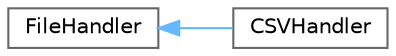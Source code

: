 digraph "Graphical Class Hierarchy"
{
 // LATEX_PDF_SIZE
  bgcolor="transparent";
  edge [fontname=Helvetica,fontsize=10,labelfontname=Helvetica,labelfontsize=10];
  node [fontname=Helvetica,fontsize=10,shape=box,height=0.2,width=0.4];
  rankdir="LR";
  Node0 [id="Node000000",label="FileHandler",height=0.2,width=0.4,color="grey40", fillcolor="white", style="filled",URL="$class_file_handler.html",tooltip=" "];
  Node0 -> Node1 [id="edge5_Node000000_Node000001",dir="back",color="steelblue1",style="solid",tooltip=" "];
  Node1 [id="Node000001",label="CSVHandler",height=0.2,width=0.4,color="grey40", fillcolor="white", style="filled",URL="$class_c_s_v_handler.html",tooltip=" "];
}
